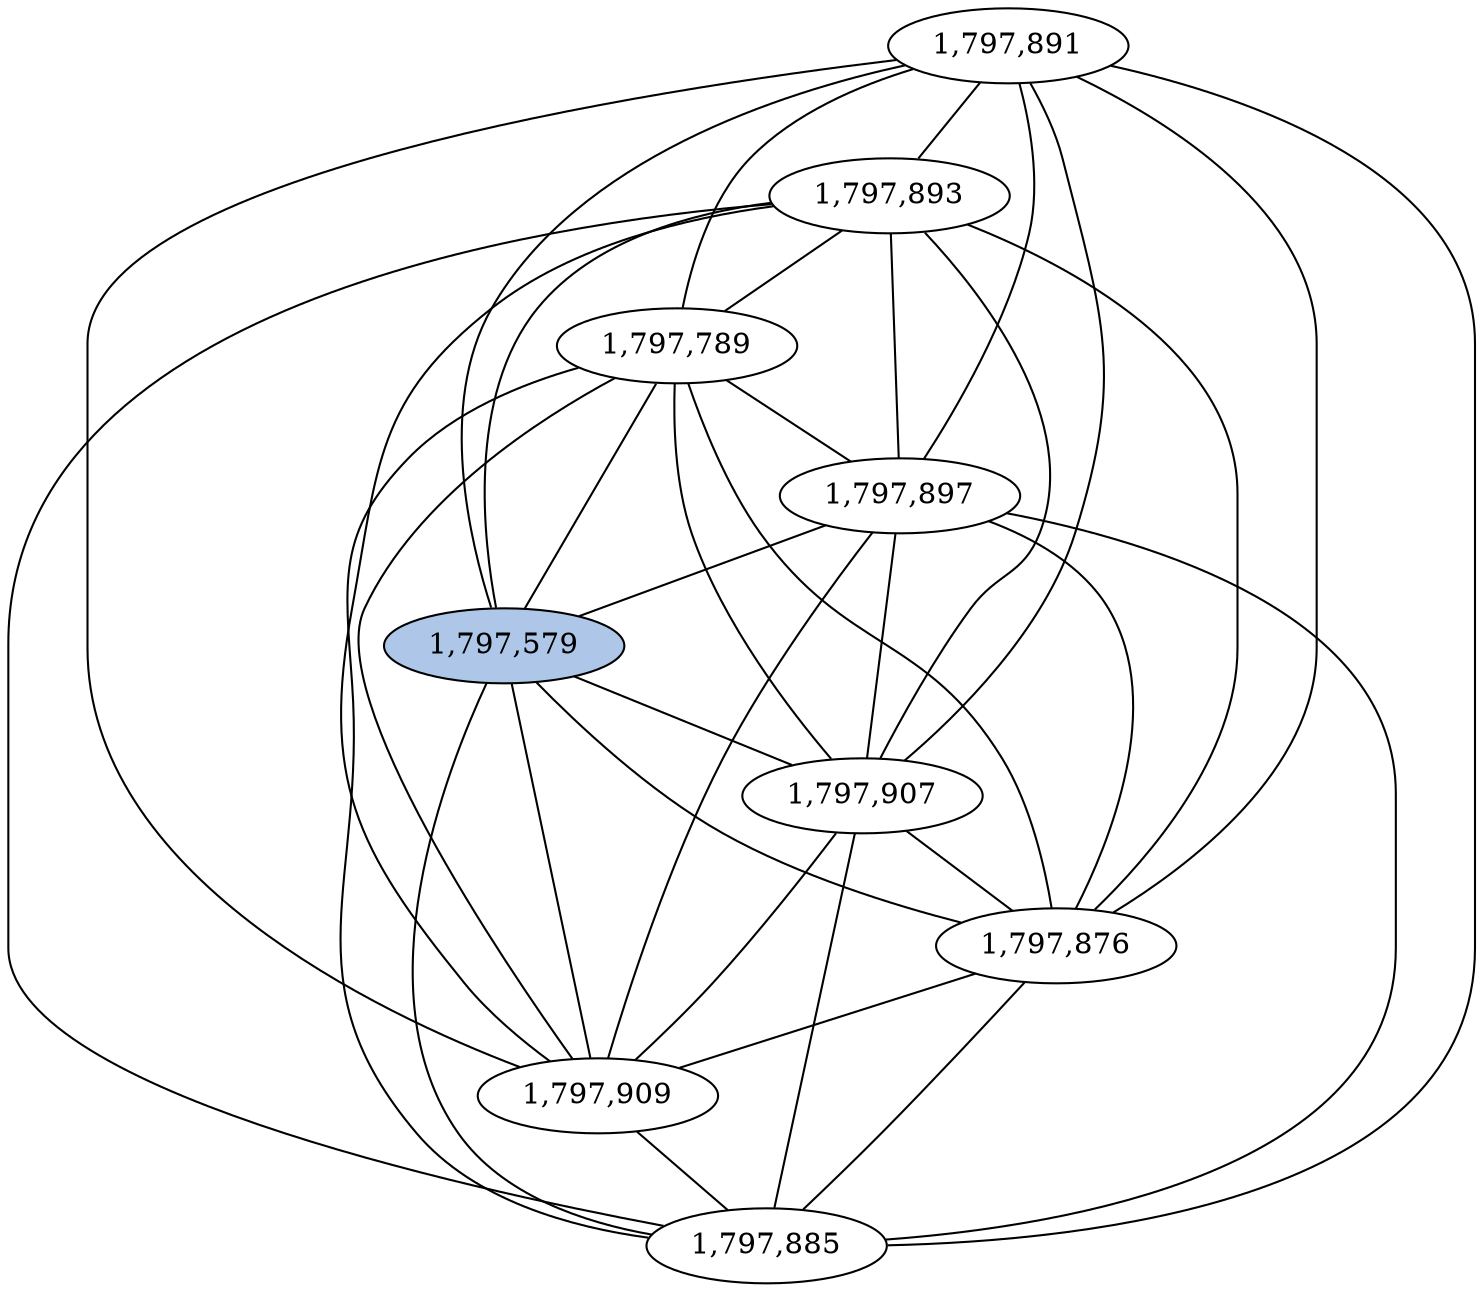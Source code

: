 graph BACTEROIDALES_cc6 {
	K = 2.0;
	overlap="prism2";	"1,797,891" [style="filled", fillcolor="#ffffff", fontcolor="#000000"];
	"1,797,893" [style="filled", fillcolor="#ffffff", fontcolor="#000000"];
	"1,797,789" [style="filled", fillcolor="#ffffff", fontcolor="#000000"];
	"1,797,897" [style="filled", fillcolor="#ffffff", fontcolor="#000000"];
	"1,797,579" [style="filled", fillcolor="#aec7e8", fontcolor="#000000"];
	"1,797,907" [style="filled", fillcolor="#ffffff", fontcolor="#000000"];
	"1,797,876" [style="filled", fillcolor="#ffffff", fontcolor="#000000"];
	"1,797,909" [style="filled", fillcolor="#ffffff", fontcolor="#000000"];
	"1,797,885" [style="filled", fillcolor="#ffffff", fontcolor="#000000"];
	"1,797,891" -- "1,797,579";
	"1,797,891" -- "1,797,789";
	"1,797,891" -- "1,797,876";
	"1,797,891" -- "1,797,885";
	"1,797,891" -- "1,797,893";
	"1,797,891" -- "1,797,897";
	"1,797,891" -- "1,797,907";
	"1,797,891" -- "1,797,909";
	"1,797,893" -- "1,797,579";
	"1,797,893" -- "1,797,789";
	"1,797,893" -- "1,797,876";
	"1,797,893" -- "1,797,885";
	"1,797,893" -- "1,797,897";
	"1,797,893" -- "1,797,907";
	"1,797,893" -- "1,797,909";
	"1,797,789" -- "1,797,579";
	"1,797,789" -- "1,797,876";
	"1,797,789" -- "1,797,885";
	"1,797,789" -- "1,797,897";
	"1,797,789" -- "1,797,907";
	"1,797,789" -- "1,797,909";
	"1,797,897" -- "1,797,579";
	"1,797,897" -- "1,797,876";
	"1,797,897" -- "1,797,885";
	"1,797,897" -- "1,797,907";
	"1,797,897" -- "1,797,909";
	"1,797,579" -- "1,797,876";
	"1,797,579" -- "1,797,885";
	"1,797,579" -- "1,797,907";
	"1,797,579" -- "1,797,909";
	"1,797,907" -- "1,797,876";
	"1,797,907" -- "1,797,885";
	"1,797,907" -- "1,797,909";
	"1,797,876" -- "1,797,885";
	"1,797,876" -- "1,797,909";
	"1,797,909" -- "1,797,885";
}